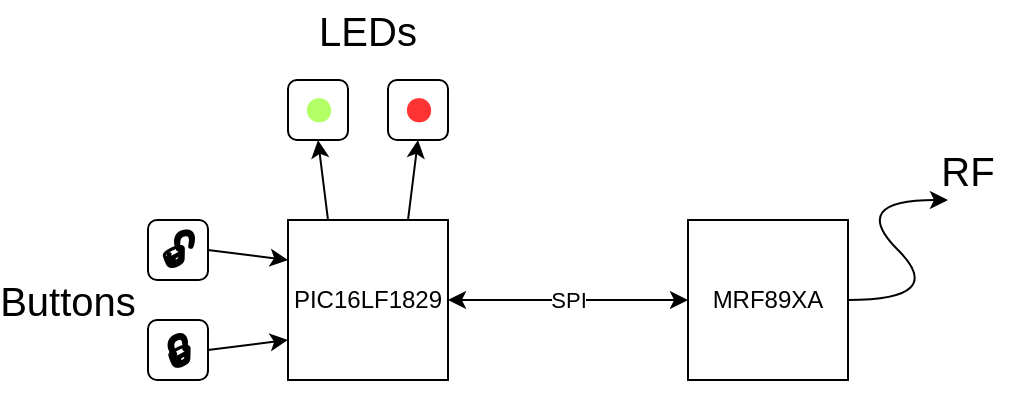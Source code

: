 <mxfile version="22.1.11" type="device">
  <diagram id="M72LowEEitB_XUHjC3UD" name="Page-1">
    <mxGraphModel dx="635" dy="330" grid="1" gridSize="10" guides="1" tooltips="1" connect="1" arrows="1" fold="1" page="1" pageScale="1" pageWidth="550" pageHeight="229" math="0" shadow="0">
      <root>
        <mxCell id="0" />
        <mxCell id="1" parent="0" />
        <mxCell id="Gymo9DkkK82o8DUe3L35-1" value="PIC16LF1829" style="whiteSpace=wrap;html=1;aspect=fixed;" parent="1" vertex="1">
          <mxGeometry x="150" y="120" width="80" height="80" as="geometry" />
        </mxCell>
        <mxCell id="Gymo9DkkK82o8DUe3L35-2" value="MRF89XA" style="whiteSpace=wrap;html=1;aspect=fixed;" parent="1" vertex="1">
          <mxGeometry x="350" y="120" width="80" height="80" as="geometry" />
        </mxCell>
        <mxCell id="Gymo9DkkK82o8DUe3L35-3" value="SPI" style="endArrow=classic;startArrow=classic;html=1;rounded=0;exitX=1;exitY=0.5;exitDx=0;exitDy=0;entryX=0;entryY=0.5;entryDx=0;entryDy=0;" parent="1" source="Gymo9DkkK82o8DUe3L35-1" target="Gymo9DkkK82o8DUe3L35-2" edge="1">
          <mxGeometry width="50" height="50" relative="1" as="geometry">
            <mxPoint x="230" y="190" as="sourcePoint" />
            <mxPoint x="320" y="170" as="targetPoint" />
          </mxGeometry>
        </mxCell>
        <mxCell id="Gymo9DkkK82o8DUe3L35-4" value="&lt;h1 class=&quot;navigable-headline&quot; id=&quot;gen-h1-1-00000001&quot; style=&quot;font-size: 20px&quot;&gt;&lt;font style=&quot;font-size: 20px&quot;&gt;&lt;span class=&quot;code char&quot;&gt;🔓&lt;/span&gt;&lt;/font&gt;&lt;/h1&gt;" style="rounded=1;whiteSpace=wrap;html=1;" parent="1" vertex="1">
          <mxGeometry x="80" y="120" width="30" height="30" as="geometry" />
        </mxCell>
        <mxCell id="Gymo9DkkK82o8DUe3L35-5" value="&lt;h1 class=&quot;navigable-headline&quot; id=&quot;gen-h1-1-00000001&quot; style=&quot;font-size: 20px&quot;&gt;&lt;font style=&quot;font-size: 20px&quot;&gt;&lt;span class=&quot;code char&quot;&gt;🔒&lt;/span&gt;&lt;/font&gt;&lt;/h1&gt;" style="rounded=1;whiteSpace=wrap;html=1;" parent="1" vertex="1">
          <mxGeometry x="80" y="170" width="30" height="30" as="geometry" />
        </mxCell>
        <mxCell id="Gymo9DkkK82o8DUe3L35-6" value="" style="endArrow=classic;html=1;rounded=0;fontSize=20;exitX=1;exitY=0.5;exitDx=0;exitDy=0;entryX=0;entryY=0.75;entryDx=0;entryDy=0;" parent="1" source="Gymo9DkkK82o8DUe3L35-5" target="Gymo9DkkK82o8DUe3L35-1" edge="1">
          <mxGeometry width="50" height="50" relative="1" as="geometry">
            <mxPoint x="210" y="220" as="sourcePoint" />
            <mxPoint x="260" y="170" as="targetPoint" />
          </mxGeometry>
        </mxCell>
        <mxCell id="Gymo9DkkK82o8DUe3L35-7" value="" style="endArrow=classic;html=1;rounded=0;fontSize=20;exitX=1;exitY=0.5;exitDx=0;exitDy=0;entryX=0;entryY=0.25;entryDx=0;entryDy=0;" parent="1" source="Gymo9DkkK82o8DUe3L35-4" target="Gymo9DkkK82o8DUe3L35-1" edge="1">
          <mxGeometry width="50" height="50" relative="1" as="geometry">
            <mxPoint x="120" y="195.0" as="sourcePoint" />
            <mxPoint x="160" y="170.0" as="targetPoint" />
          </mxGeometry>
        </mxCell>
        <mxCell id="Gymo9DkkK82o8DUe3L35-8" value="&lt;h1 class=&quot;navigable-headline&quot; id=&quot;gen-h1-1-00000001&quot;&gt;&lt;font color=&quot;#FF3333&quot;&gt;&lt;span class=&quot;code char&quot;&gt;⏺&lt;/span&gt;&lt;/font&gt;&lt;/h1&gt;" style="rounded=1;whiteSpace=wrap;html=1;" parent="1" vertex="1">
          <mxGeometry x="200" y="50" width="30" height="30" as="geometry" />
        </mxCell>
        <mxCell id="Gymo9DkkK82o8DUe3L35-9" value="&lt;h1 class=&quot;navigable-headline&quot; id=&quot;gen-h1-1-00000001&quot;&gt;&lt;font color=&quot;#B3FF66&quot;&gt;&lt;span class=&quot;code char&quot;&gt;⏺&lt;/span&gt;&lt;/font&gt;&lt;/h1&gt;" style="rounded=1;whiteSpace=wrap;html=1;" parent="1" vertex="1">
          <mxGeometry x="150" y="50" width="30" height="30" as="geometry" />
        </mxCell>
        <mxCell id="Gymo9DkkK82o8DUe3L35-10" value="" style="endArrow=classic;html=1;rounded=0;fontSize=20;exitX=0.25;exitY=0;exitDx=0;exitDy=0;entryX=0.5;entryY=1;entryDx=0;entryDy=0;" parent="1" source="Gymo9DkkK82o8DUe3L35-1" target="Gymo9DkkK82o8DUe3L35-9" edge="1">
          <mxGeometry width="50" height="50" relative="1" as="geometry">
            <mxPoint x="120" y="145" as="sourcePoint" />
            <mxPoint x="160" y="150" as="targetPoint" />
          </mxGeometry>
        </mxCell>
        <mxCell id="Gymo9DkkK82o8DUe3L35-11" value="" style="endArrow=classic;html=1;rounded=0;fontSize=20;exitX=0.75;exitY=0;exitDx=0;exitDy=0;entryX=0.5;entryY=1;entryDx=0;entryDy=0;" parent="1" source="Gymo9DkkK82o8DUe3L35-1" target="Gymo9DkkK82o8DUe3L35-8" edge="1">
          <mxGeometry width="50" height="50" relative="1" as="geometry">
            <mxPoint x="180" y="130" as="sourcePoint" />
            <mxPoint x="175" y="90" as="targetPoint" />
          </mxGeometry>
        </mxCell>
        <mxCell id="Gymo9DkkK82o8DUe3L35-12" value="" style="curved=1;endArrow=classic;html=1;rounded=0;fontSize=20;fontColor=#B3FF66;" parent="1" edge="1">
          <mxGeometry width="50" height="50" relative="1" as="geometry">
            <mxPoint x="430" y="160" as="sourcePoint" />
            <mxPoint x="480" y="110" as="targetPoint" />
            <Array as="points">
              <mxPoint x="480" y="160" />
              <mxPoint x="430" y="110" />
            </Array>
          </mxGeometry>
        </mxCell>
        <mxCell id="Gymo9DkkK82o8DUe3L35-14" value="RF" style="text;html=1;strokeColor=none;fillColor=none;align=center;verticalAlign=middle;whiteSpace=wrap;rounded=0;fontSize=20;fontColor=#000000;" parent="1" vertex="1">
          <mxGeometry x="460" y="80" width="60" height="30" as="geometry" />
        </mxCell>
        <mxCell id="Gymo9DkkK82o8DUe3L35-15" value="LEDs" style="text;html=1;strokeColor=none;fillColor=none;align=center;verticalAlign=middle;whiteSpace=wrap;rounded=0;fontSize=20;fontColor=#000000;" parent="1" vertex="1">
          <mxGeometry x="160" y="10" width="60" height="30" as="geometry" />
        </mxCell>
        <mxCell id="Gymo9DkkK82o8DUe3L35-16" value="Buttons" style="text;html=1;strokeColor=none;fillColor=none;align=center;verticalAlign=middle;whiteSpace=wrap;rounded=0;fontSize=20;fontColor=#000000;" parent="1" vertex="1">
          <mxGeometry x="10" y="145" width="60" height="30" as="geometry" />
        </mxCell>
      </root>
    </mxGraphModel>
  </diagram>
</mxfile>
